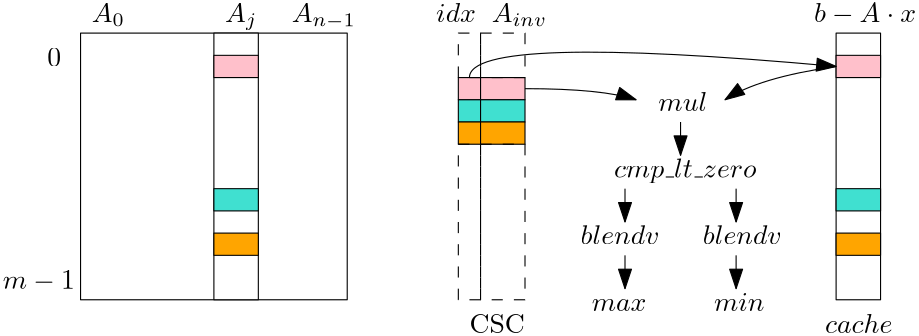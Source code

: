 <?xml version="1.0"?>
<!DOCTYPE ipe SYSTEM "ipe.dtd">
<ipe version="70212" creator="Ipe 7.2.13">
<info created="D:20200522090100" modified="D:20200611224623"/>
<ipestyle name="basic">
<symbol name="arrow/arc(spx)">
<path stroke="sym-stroke" fill="sym-stroke" pen="sym-pen">
0 0 m
-1 0.333 l
-1 -0.333 l
h
</path>
</symbol>
<symbol name="arrow/farc(spx)">
<path stroke="sym-stroke" fill="white" pen="sym-pen">
0 0 m
-1 0.333 l
-1 -0.333 l
h
</path>
</symbol>
<symbol name="arrow/ptarc(spx)">
<path stroke="sym-stroke" fill="sym-stroke" pen="sym-pen">
0 0 m
-1 0.333 l
-0.8 0 l
-1 -0.333 l
h
</path>
</symbol>
<symbol name="arrow/fptarc(spx)">
<path stroke="sym-stroke" fill="white" pen="sym-pen">
0 0 m
-1 0.333 l
-0.8 0 l
-1 -0.333 l
h
</path>
</symbol>
<symbol name="mark/circle(sx)" transformations="translations">
<path fill="sym-stroke">
0.6 0 0 0.6 0 0 e
0.4 0 0 0.4 0 0 e
</path>
</symbol>
<symbol name="mark/disk(sx)" transformations="translations">
<path fill="sym-stroke">
0.6 0 0 0.6 0 0 e
</path>
</symbol>
<symbol name="mark/fdisk(sfx)" transformations="translations">
<group>
<path fill="sym-fill">
0.5 0 0 0.5 0 0 e
</path>
<path fill="sym-stroke" fillrule="eofill">
0.6 0 0 0.6 0 0 e
0.4 0 0 0.4 0 0 e
</path>
</group>
</symbol>
<symbol name="mark/box(sx)" transformations="translations">
<path fill="sym-stroke" fillrule="eofill">
-0.6 -0.6 m
0.6 -0.6 l
0.6 0.6 l
-0.6 0.6 l
h
-0.4 -0.4 m
0.4 -0.4 l
0.4 0.4 l
-0.4 0.4 l
h
</path>
</symbol>
<symbol name="mark/square(sx)" transformations="translations">
<path fill="sym-stroke">
-0.6 -0.6 m
0.6 -0.6 l
0.6 0.6 l
-0.6 0.6 l
h
</path>
</symbol>
<symbol name="mark/fsquare(sfx)" transformations="translations">
<group>
<path fill="sym-fill">
-0.5 -0.5 m
0.5 -0.5 l
0.5 0.5 l
-0.5 0.5 l
h
</path>
<path fill="sym-stroke" fillrule="eofill">
-0.6 -0.6 m
0.6 -0.6 l
0.6 0.6 l
-0.6 0.6 l
h
-0.4 -0.4 m
0.4 -0.4 l
0.4 0.4 l
-0.4 0.4 l
h
</path>
</group>
</symbol>
<symbol name="mark/cross(sx)" transformations="translations">
<group>
<path fill="sym-stroke">
-0.43 -0.57 m
0.57 0.43 l
0.43 0.57 l
-0.57 -0.43 l
h
</path>
<path fill="sym-stroke">
-0.43 0.57 m
0.57 -0.43 l
0.43 -0.57 l
-0.57 0.43 l
h
</path>
</group>
</symbol>
<symbol name="arrow/fnormal(spx)">
<path stroke="sym-stroke" fill="white" pen="sym-pen">
0 0 m
-1 0.333 l
-1 -0.333 l
h
</path>
</symbol>
<symbol name="arrow/pointed(spx)">
<path stroke="sym-stroke" fill="sym-stroke" pen="sym-pen">
0 0 m
-1 0.333 l
-0.8 0 l
-1 -0.333 l
h
</path>
</symbol>
<symbol name="arrow/fpointed(spx)">
<path stroke="sym-stroke" fill="white" pen="sym-pen">
0 0 m
-1 0.333 l
-0.8 0 l
-1 -0.333 l
h
</path>
</symbol>
<symbol name="arrow/linear(spx)">
<path stroke="sym-stroke" pen="sym-pen">
-1 0.333 m
0 0 l
-1 -0.333 l
</path>
</symbol>
<symbol name="arrow/fdouble(spx)">
<path stroke="sym-stroke" fill="white" pen="sym-pen">
0 0 m
-1 0.333 l
-1 -0.333 l
h
-1 0 m
-2 0.333 l
-2 -0.333 l
h
</path>
</symbol>
<symbol name="arrow/double(spx)">
<path stroke="sym-stroke" fill="sym-stroke" pen="sym-pen">
0 0 m
-1 0.333 l
-1 -0.333 l
h
-1 0 m
-2 0.333 l
-2 -0.333 l
h
</path>
</symbol>
<pen name="heavier" value="0.8"/>
<pen name="fat" value="1.2"/>
<pen name="ultrafat" value="2"/>
<symbolsize name="large" value="5"/>
<symbolsize name="small" value="2"/>
<symbolsize name="tiny" value="1.1"/>
<arrowsize name="large" value="10"/>
<arrowsize name="small" value="5"/>
<arrowsize name="tiny" value="3"/>
<color name="red" value="1 0 0"/>
<color name="green" value="0 1 0"/>
<color name="blue" value="0 0 1"/>
<color name="yellow" value="1 1 0"/>
<color name="orange" value="1 0.647 0"/>
<color name="gold" value="1 0.843 0"/>
<color name="purple" value="0.627 0.125 0.941"/>
<color name="gray" value="0.745"/>
<color name="brown" value="0.647 0.165 0.165"/>
<color name="navy" value="0 0 0.502"/>
<color name="pink" value="1 0.753 0.796"/>
<color name="seagreen" value="0.18 0.545 0.341"/>
<color name="turquoise" value="0.251 0.878 0.816"/>
<color name="violet" value="0.933 0.51 0.933"/>
<color name="darkblue" value="0 0 0.545"/>
<color name="darkcyan" value="0 0.545 0.545"/>
<color name="darkgray" value="0.663"/>
<color name="darkgreen" value="0 0.392 0"/>
<color name="darkmagenta" value="0.545 0 0.545"/>
<color name="darkorange" value="1 0.549 0"/>
<color name="darkred" value="0.545 0 0"/>
<color name="lightblue" value="0.678 0.847 0.902"/>
<color name="lightcyan" value="0.878 1 1"/>
<color name="lightgray" value="0.827"/>
<color name="lightgreen" value="0.565 0.933 0.565"/>
<color name="lightyellow" value="1 1 0.878"/>
<dashstyle name="dashed" value="[4] 0"/>
<dashstyle name="dotted" value="[1 3] 0"/>
<dashstyle name="dash dotted" value="[4 2 1 2] 0"/>
<dashstyle name="dash dot dotted" value="[4 2 1 2 1 2] 0"/>
<textsize name="large" value="\large"/>
<textsize name="small" value="\small"/>
<textsize name="tiny" value="\tiny"/>
<textsize name="Large" value="\Large"/>
<textsize name="LARGE" value="\LARGE"/>
<textsize name="huge" value="\huge"/>
<textsize name="Huge" value="\Huge"/>
<textsize name="footnote" value="\footnotesize"/>
<textstyle name="center" begin="\begin{center}" end="\end{center}"/>
<textstyle name="itemize" begin="\begin{itemize}" end="\end{itemize}"/>
<textstyle name="item" begin="\begin{itemize}\item{}" end="\end{itemize}"/>
<gridsize name="4 pts" value="4"/>
<gridsize name="8 pts (~3 mm)" value="8"/>
<gridsize name="16 pts (~6 mm)" value="16"/>
<gridsize name="32 pts (~12 mm)" value="32"/>
<gridsize name="10 pts (~3.5 mm)" value="10"/>
<gridsize name="20 pts (~7 mm)" value="20"/>
<gridsize name="14 pts (~5 mm)" value="14"/>
<gridsize name="28 pts (~10 mm)" value="28"/>
<gridsize name="56 pts (~20 mm)" value="56"/>
<anglesize name="90 deg" value="90"/>
<anglesize name="60 deg" value="60"/>
<anglesize name="45 deg" value="45"/>
<anglesize name="30 deg" value="30"/>
<anglesize name="22.5 deg" value="22.5"/>
<opacity name="10%" value="0.1"/>
<opacity name="30%" value="0.3"/>
<opacity name="50%" value="0.5"/>
<opacity name="75%" value="0.75"/>
<tiling name="falling" angle="-60" step="4" width="1"/>
<tiling name="rising" angle="30" step="4" width="1"/>
</ipestyle>
<page>
<layer name="alpha"/>
<view layers="alpha" active="alpha"/>
<path layer="alpha" matrix="1 0 0 0.5 0 400" stroke="black">
64 800 m
64 608 l
160 608 l
160 800 l
h
</path>
<path matrix="1 0 0 0.5 0 400" stroke="black" fill="white">
112 800 m
112 608 l
128 608 l
128 800 l
h
</path>
<path matrix="1 0 0 0.5 0 416" stroke="black" fill="pink">
112 752 m
112 736 l
128 736 l
128 752 l
h
</path>
<path matrix="1 0 0 0.5 0 400" stroke="black" fill="turquoise">
112 688 m
112 672 l
128 672 l
128 688 l
h
</path>
<path matrix="1 0 0 0.5 0 400" stroke="black" fill="orange">
112 656 m
112 640 l
128 640 l
128 656 l
h
</path>
<path matrix="1 0 0 0.5 0 400" stroke="black">
336 800 m
336 608 l
352 608 l
352 800 l
h
</path>
<path matrix="1 0 0 0.5 0 416" stroke="black" fill="pink">
336 752 m
336 736 l
352 736 l
352 752 l
h
</path>
<path matrix="1 0 0 0.5 0 400" stroke="black">
336 688 m
336 688 l
336 688 l
336 688 l
h
</path>
<path matrix="1 0 0 0.5 0 400" stroke="black" fill="turquoise">
336 688 m
336 672 l
352 672 l
352 688 l
h
</path>
<path matrix="1 0 0 0.5 0 400" stroke="black" fill="orange">
336 656 m
336 640 l
352 640 l
352 656 l
h
</path>
<path matrix="0.5 0 0 0.5 144 408" stroke="black" fill="pink">
112 752 m
112 736 l
128 736 l
128 752 l
h
</path>
<path matrix="0.5 0 0 0.5 144 432" stroke="black" fill="turquoise">
112 688 m
112 672 l
128 672 l
128 688 l
h
</path>
<path matrix="0.5 0 0 0.5 144 440" stroke="black" fill="orange">
112 656 m
112 640 l
128 640 l
128 656 l
h
</path>
<path matrix="0.5 0 0 0.25 96 600" stroke="black" dash="dashed">
208 736 m
208 800 l
224 800 l
224 736 l
h
</path>
<path matrix="0.5 0 0 0.7 96 278.4" stroke="black" dash="dashed">
208 608 m
208 688 l
224 688 l
224 608 l
h
</path>
<path matrix="1 0 0 0.5 96 408" stroke="black" fill="pink">
112 752 m
112 736 l
128 736 l
128 752 l
h
</path>
<path matrix="1 0 0 0.5 96 432" stroke="black" fill="turquoise">
112 688 m
112 672 l
128 672 l
128 688 l
h
</path>
<path matrix="1 0 0 0.5 96 440" stroke="black" fill="orange">
112 656 m
112 640 l
128 640 l
128 656 l
h
</path>
<path matrix="1 0 0 0.25 0 600" stroke="black" dash="dashed">
208 736 m
208 800 l
224 800 l
224 736 l
h
</path>
<path matrix="1 0 0 0.7 0 278.4" stroke="black" dash="dashed">
208 608 m
208 688 l
224 688 l
224 608 l
h
</path>
<path matrix="1 0 0 1 0 16" stroke="black" arrow="normal/normal">
204 768 m
204 784
336 772 c
</path>
<text matrix="1 0 0 1 -8 -8" transformations="translations" pos="200 812" stroke="black" type="label" width="14.312" height="6.918" depth="0" valign="baseline" style="math">idx</text>
<text matrix="1 0 0 1 12 -8" transformations="translations" pos="200 812" stroke="black" type="label" width="19.949" height="6.812" depth="1.49" valign="baseline" style="math">A_{inv}</text>
<text matrix="1 0 0 1 -132 -8" transformations="translations" pos="200 812" stroke="black" type="label" width="11.941" height="6.812" depth="1.49" valign="baseline" style="math">A_0</text>
<text matrix="1 0 0 1 -84 -8" transformations="translations" pos="200 812" stroke="black" type="label" width="11.67" height="6.808" depth="2.85" valign="baseline" style="math">A_j</text>
<text matrix="1 0 0 1 -60 -8" transformations="translations" pos="200 812" stroke="black" type="label" width="23.093" height="6.812" depth="2.32" valign="baseline" style="math">A_{n-1}</text>
<text matrix="1 0 0 1 -148 -24" transformations="translations" pos="200 812" stroke="black" type="label" width="4.981" height="6.42" depth="0" valign="baseline" style="math">0</text>
<text matrix="1 0 0 1 -164 -104" transformations="translations" pos="200 812" stroke="black" type="label" width="25.905" height="6.421" depth="0.83" valign="baseline" style="math">m-1</text>
<text matrix="1 0 0 1 128 -8" transformations="translations" pos="200 812" stroke="black" type="label" width="36.813" height="6.919" depth="0.83" valign="baseline" style="math">b - A\cdot x</text>
<text matrix="1 0 0 1 132 -120" transformations="translations" pos="200 812" stroke="black" type="label" width="24.268" height="6.918" depth="0" valign="baseline" style="math">cache</text>
<text matrix="1 0 0 1 4 -120" transformations="translations" pos="200 812" stroke="black" type="label" width="19.925" height="6.808" depth="0" valign="baseline">CSC</text>
<text matrix="1 0 0 0.5 72 366" transformations="translations" pos="200 812" stroke="black" type="label" width="17.619" height="6.918" depth="0" valign="baseline" style="math">mul</text>
<text matrix="1 0 0 1 56 -64" transformations="translations" pos="200 812" stroke="black" type="label" width="51.321" height="6.926" depth="1.93" valign="baseline" style="math">cmp\_lt\_zero</text>
<text matrix="1 0 0 1 44 -88" transformations="translations" pos="200 812" stroke="black" type="label" width="28.435" height="6.918" depth="0" valign="baseline" style="math">blendv</text>
<text matrix="1 0 0 1 88 -88" transformations="translations" pos="200 812" stroke="black" type="label" width="28.435" height="6.918" depth="0" valign="baseline" style="math">blendv</text>
<text matrix="1 0 0 1 48 -112" transformations="translations" pos="200 812" stroke="black" type="label" width="19.707" height="4.289" depth="0" valign="baseline" style="math">max</text>
<path matrix="1 0 0 1 0 16" stroke="black" arrow="normal/normal">
224 764 m
252 764
264 760 c
</path>
<path matrix="1 0 0 1 0 16" stroke="black" arrow="normal/normal">
336 772 m
308 768
296 760 c
</path>
<path matrix="1 0 0 1 0 60" stroke="black" arrow="normal/normal">
280 708 m
280 696 l
</path>
<text matrix="1 0 0 1 92 -112" transformations="translations" pos="200 812" stroke="black" type="label" width="18.16" height="6.571" depth="0" valign="baseline" style="math">min</text>
<path matrix="1 0 0 1 20 36" stroke="black" arrow="normal/normal">
280 708 m
280 696 l
</path>
<path matrix="1 0 0 1 -20 36" stroke="black" arrow="normal/normal">
280 708 m
280 696 l
</path>
<path matrix="1 0 0 1 -20 12" stroke="black" arrow="normal/normal">
280 708 m
280 696 l
</path>
<path matrix="1 0 0 1 20 12" stroke="black" arrow="normal/normal">
280 708 m
280 696 l
</path>
</page>
</ipe>

